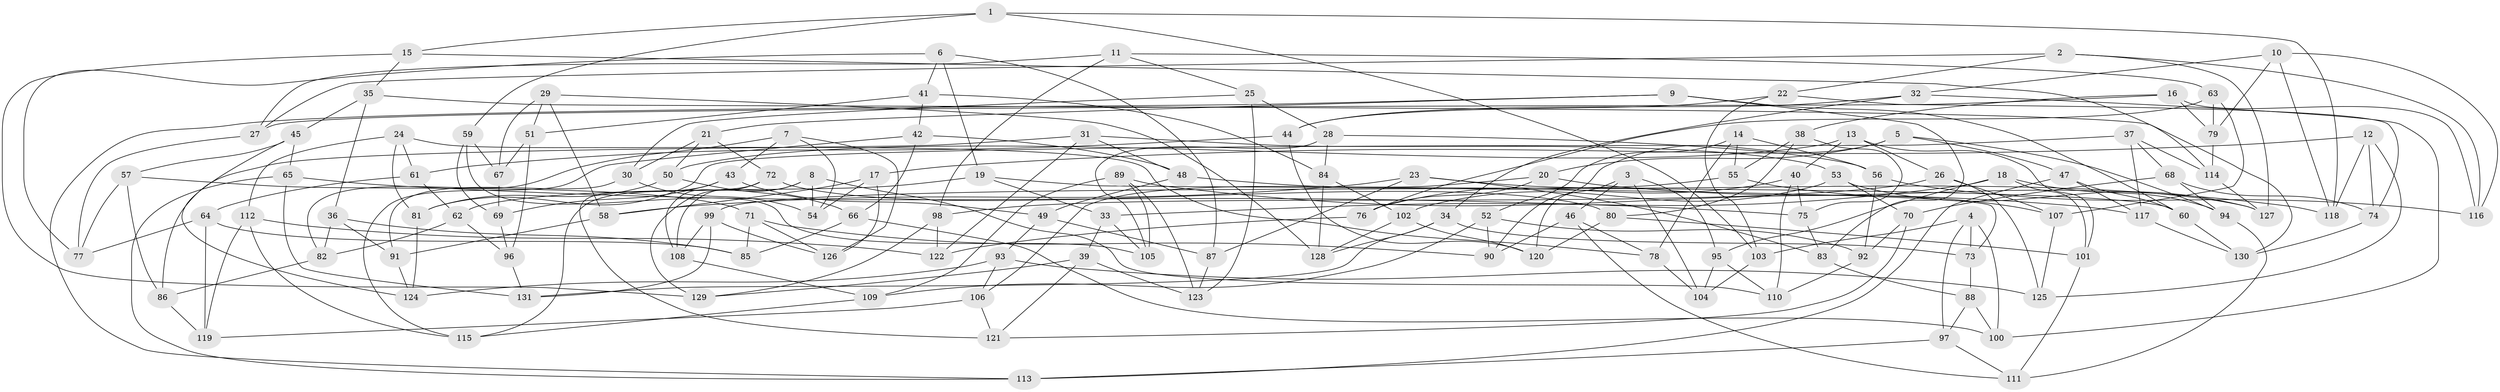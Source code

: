 // Generated by graph-tools (version 1.1) at 2025/03/03/09/25 03:03:10]
// undirected, 131 vertices, 262 edges
graph export_dot {
graph [start="1"]
  node [color=gray90,style=filled];
  1;
  2;
  3;
  4;
  5;
  6;
  7;
  8;
  9;
  10;
  11;
  12;
  13;
  14;
  15;
  16;
  17;
  18;
  19;
  20;
  21;
  22;
  23;
  24;
  25;
  26;
  27;
  28;
  29;
  30;
  31;
  32;
  33;
  34;
  35;
  36;
  37;
  38;
  39;
  40;
  41;
  42;
  43;
  44;
  45;
  46;
  47;
  48;
  49;
  50;
  51;
  52;
  53;
  54;
  55;
  56;
  57;
  58;
  59;
  60;
  61;
  62;
  63;
  64;
  65;
  66;
  67;
  68;
  69;
  70;
  71;
  72;
  73;
  74;
  75;
  76;
  77;
  78;
  79;
  80;
  81;
  82;
  83;
  84;
  85;
  86;
  87;
  88;
  89;
  90;
  91;
  92;
  93;
  94;
  95;
  96;
  97;
  98;
  99;
  100;
  101;
  102;
  103;
  104;
  105;
  106;
  107;
  108;
  109;
  110;
  111;
  112;
  113;
  114;
  115;
  116;
  117;
  118;
  119;
  120;
  121;
  122;
  123;
  124;
  125;
  126;
  127;
  128;
  129;
  130;
  131;
  1 -- 103;
  1 -- 15;
  1 -- 118;
  1 -- 59;
  2 -- 22;
  2 -- 27;
  2 -- 127;
  2 -- 116;
  3 -- 46;
  3 -- 95;
  3 -- 120;
  3 -- 104;
  4 -- 103;
  4 -- 73;
  4 -- 100;
  4 -- 97;
  5 -- 47;
  5 -- 20;
  5 -- 94;
  5 -- 90;
  6 -- 77;
  6 -- 87;
  6 -- 19;
  6 -- 41;
  7 -- 43;
  7 -- 54;
  7 -- 126;
  7 -- 82;
  8 -- 110;
  8 -- 54;
  8 -- 108;
  8 -- 129;
  9 -- 113;
  9 -- 60;
  9 -- 21;
  9 -- 83;
  10 -- 79;
  10 -- 116;
  10 -- 32;
  10 -- 118;
  11 -- 27;
  11 -- 98;
  11 -- 25;
  11 -- 63;
  12 -- 17;
  12 -- 74;
  12 -- 118;
  12 -- 125;
  13 -- 101;
  13 -- 50;
  13 -- 40;
  13 -- 26;
  14 -- 55;
  14 -- 78;
  14 -- 52;
  14 -- 56;
  15 -- 35;
  15 -- 129;
  15 -- 114;
  16 -- 79;
  16 -- 27;
  16 -- 38;
  16 -- 116;
  17 -- 54;
  17 -- 126;
  17 -- 58;
  18 -- 33;
  18 -- 101;
  18 -- 94;
  18 -- 95;
  19 -- 73;
  19 -- 62;
  19 -- 33;
  20 -- 118;
  20 -- 106;
  20 -- 76;
  21 -- 72;
  21 -- 30;
  21 -- 50;
  22 -- 103;
  22 -- 44;
  22 -- 74;
  23 -- 83;
  23 -- 87;
  23 -- 58;
  23 -- 127;
  24 -- 81;
  24 -- 78;
  24 -- 112;
  24 -- 61;
  25 -- 30;
  25 -- 28;
  25 -- 123;
  26 -- 125;
  26 -- 98;
  26 -- 107;
  27 -- 77;
  28 -- 105;
  28 -- 84;
  28 -- 56;
  29 -- 128;
  29 -- 67;
  29 -- 58;
  29 -- 51;
  30 -- 54;
  30 -- 91;
  31 -- 86;
  31 -- 122;
  31 -- 53;
  31 -- 48;
  32 -- 44;
  32 -- 34;
  32 -- 100;
  33 -- 39;
  33 -- 105;
  34 -- 131;
  34 -- 128;
  34 -- 73;
  35 -- 130;
  35 -- 45;
  35 -- 36;
  36 -- 85;
  36 -- 82;
  36 -- 91;
  37 -- 81;
  37 -- 114;
  37 -- 68;
  37 -- 117;
  38 -- 55;
  38 -- 75;
  38 -- 80;
  39 -- 123;
  39 -- 129;
  39 -- 121;
  40 -- 75;
  40 -- 110;
  40 -- 76;
  41 -- 42;
  41 -- 51;
  41 -- 84;
  42 -- 115;
  42 -- 66;
  42 -- 48;
  43 -- 121;
  43 -- 49;
  43 -- 69;
  44 -- 120;
  44 -- 61;
  45 -- 57;
  45 -- 65;
  45 -- 124;
  46 -- 90;
  46 -- 111;
  46 -- 78;
  47 -- 113;
  47 -- 117;
  47 -- 60;
  48 -- 49;
  48 -- 60;
  49 -- 93;
  49 -- 87;
  50 -- 66;
  50 -- 81;
  51 -- 67;
  51 -- 96;
  52 -- 109;
  52 -- 90;
  52 -- 92;
  53 -- 127;
  53 -- 70;
  53 -- 102;
  55 -- 99;
  55 -- 107;
  56 -- 92;
  56 -- 116;
  57 -- 77;
  57 -- 71;
  57 -- 86;
  58 -- 91;
  59 -- 105;
  59 -- 69;
  59 -- 67;
  60 -- 130;
  61 -- 64;
  61 -- 62;
  62 -- 82;
  62 -- 96;
  63 -- 79;
  63 -- 76;
  63 -- 107;
  64 -- 119;
  64 -- 77;
  64 -- 85;
  65 -- 75;
  65 -- 131;
  65 -- 113;
  66 -- 85;
  66 -- 100;
  67 -- 69;
  68 -- 94;
  68 -- 70;
  68 -- 74;
  69 -- 96;
  70 -- 121;
  70 -- 92;
  71 -- 126;
  71 -- 85;
  71 -- 90;
  72 -- 108;
  72 -- 80;
  72 -- 115;
  73 -- 88;
  74 -- 130;
  75 -- 83;
  76 -- 122;
  78 -- 104;
  79 -- 114;
  80 -- 120;
  80 -- 101;
  81 -- 124;
  82 -- 86;
  83 -- 88;
  84 -- 102;
  84 -- 128;
  86 -- 119;
  87 -- 123;
  88 -- 100;
  88 -- 97;
  89 -- 109;
  89 -- 123;
  89 -- 117;
  89 -- 105;
  91 -- 124;
  92 -- 110;
  93 -- 125;
  93 -- 106;
  93 -- 124;
  94 -- 111;
  95 -- 110;
  95 -- 104;
  96 -- 131;
  97 -- 113;
  97 -- 111;
  98 -- 129;
  98 -- 122;
  99 -- 108;
  99 -- 126;
  99 -- 131;
  101 -- 111;
  102 -- 120;
  102 -- 128;
  103 -- 104;
  106 -- 119;
  106 -- 121;
  107 -- 125;
  108 -- 109;
  109 -- 115;
  112 -- 122;
  112 -- 115;
  112 -- 119;
  114 -- 127;
  117 -- 130;
}
